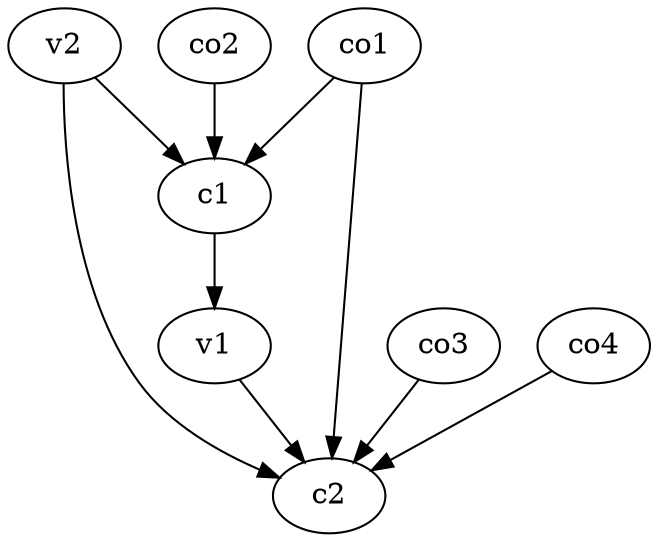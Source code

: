 strict digraph  {
c1;
c2;
v1;
v2;
co1;
co2;
co3;
co4;
c1 -> v1  [weight=1];
v1 -> c2  [weight=1];
v2 -> c2  [weight=1];
v2 -> c1  [weight=1];
co1 -> c1  [weight=1];
co1 -> c2  [weight=1];
co2 -> c1  [weight=1];
co3 -> c2  [weight=1];
co4 -> c2  [weight=1];
}
